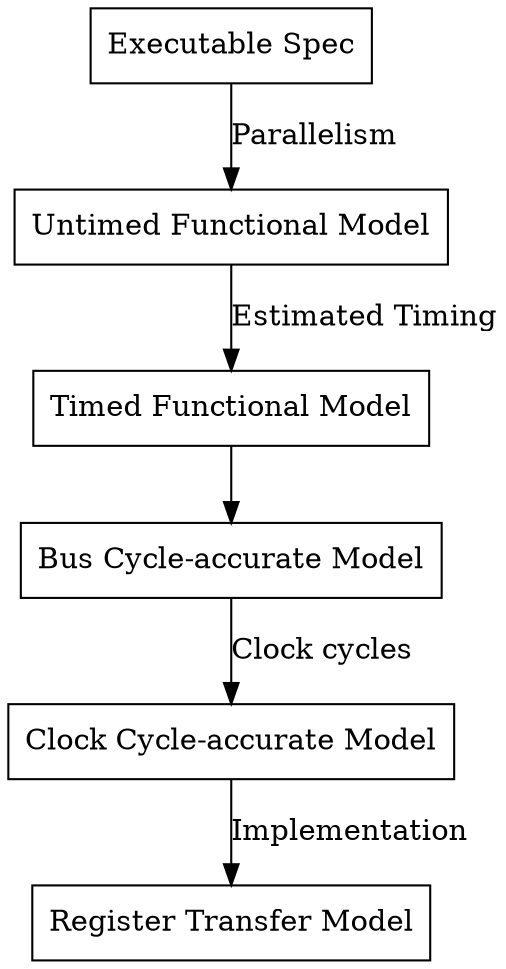 digraph g {
    node [
        shape=box
    ]
    exe [
        label = "Executable Spec"
    ]

    untimed [
        label = "Untimed Functional Model"
    ]

    timed [
        label = "Timed Functional Model"
    ]

    buscycle [
        label = "Bus Cycle-accurate Model"
    ]

    clockcycle [
        label = "Clock Cycle-accurate Model"
    ]
    
    rtl [
        label = "Register Transfer Model"
    ]

    exe -> untimed [
        label = "Parallelism"
    ]

    untimed -> timed [
        label = "Estimated Timing"
    ]

    timed -> buscycle
    
    buscycle -> clockcycle [
        label = "Clock cycles"
    ]

    clockcycle -> rtl [
        label = "Implementation"
    ]
}
